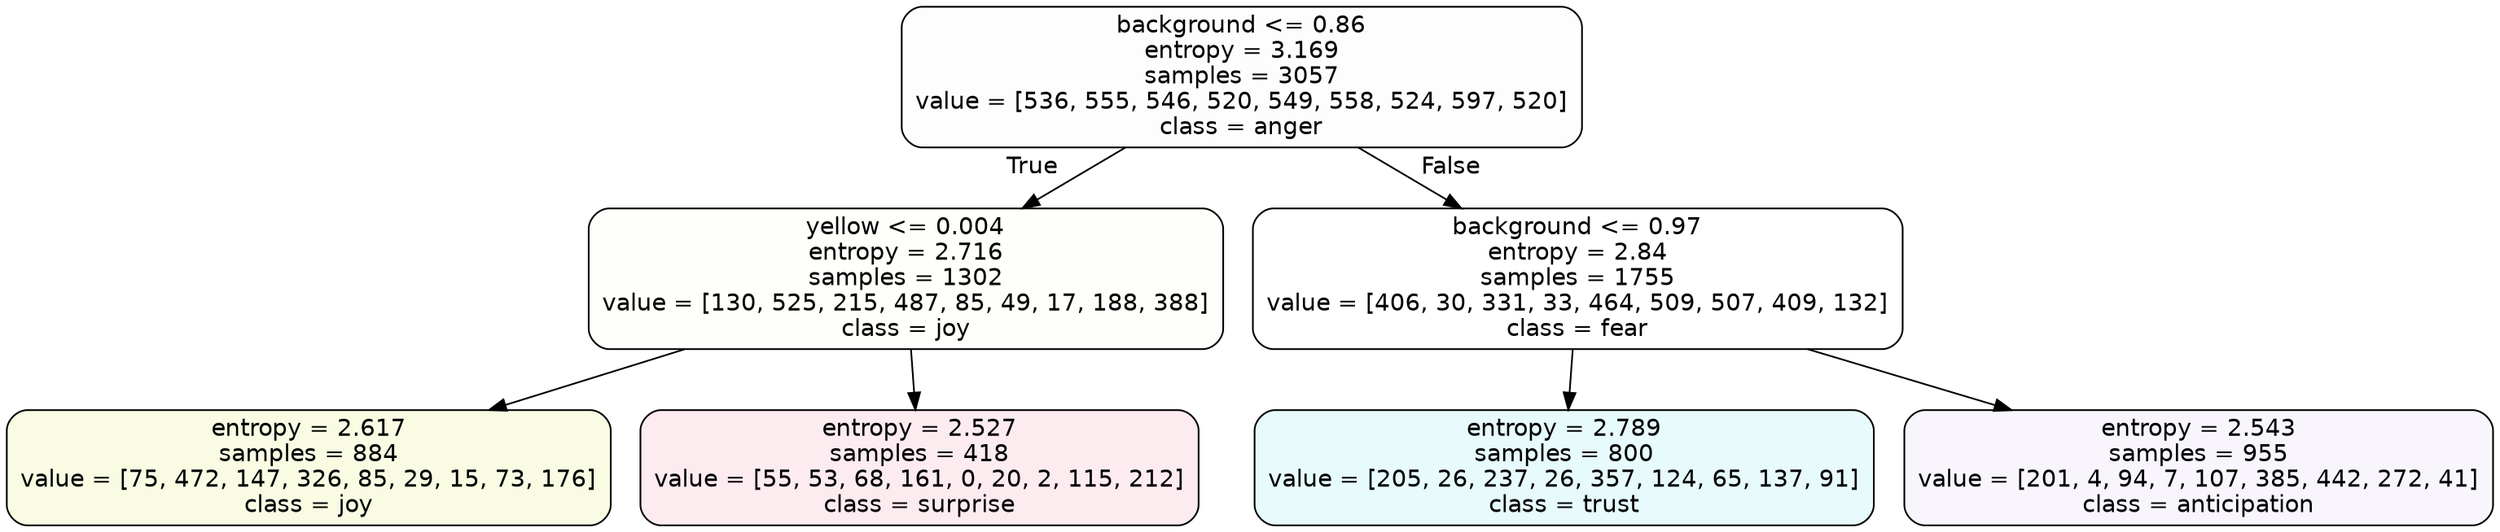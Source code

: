 digraph Tree {
node [shape=box, style="filled, rounded", color="black", fontname=helvetica] ;
edge [fontname=helvetica] ;
0 [label="background <= 0.86\nentropy = 3.169\nsamples = 3057\nvalue = [536, 555, 546, 520, 549, 558, 524, 597, 520]\nclass = anger", fillcolor="#e539d702"] ;
1 [label="yellow <= 0.004\nentropy = 2.716\nsamples = 1302\nvalue = [130, 525, 215, 487, 85, 49, 17, 188, 388]\nclass = joy", fillcolor="#d7e53906"] ;
0 -> 1 [labeldistance=2.5, labelangle=45, headlabel="True"] ;
2 [label="entropy = 2.617\nsamples = 884\nvalue = [75, 472, 147, 326, 85, 29, 15, 73, 176]\nclass = joy", fillcolor="#d7e53923"] ;
1 -> 2 ;
3 [label="entropy = 2.527\nsamples = 418\nvalue = [55, 53, 68, 161, 0, 20, 2, 115, 212]\nclass = surprise", fillcolor="#e5396419"] ;
1 -> 3 ;
4 [label="background <= 0.97\nentropy = 2.84\nsamples = 1755\nvalue = [406, 30, 331, 33, 464, 509, 507, 409, 132]\nclass = fear", fillcolor="#3964e500"] ;
0 -> 4 [labeldistance=2.5, labelangle=-45, headlabel="False"] ;
5 [label="entropy = 2.789\nsamples = 800\nvalue = [205, 26, 237, 26, 357, 124, 65, 137, 91]\nclass = trust", fillcolor="#39d7e51e"] ;
4 -> 5 ;
6 [label="entropy = 2.543\nsamples = 955\nvalue = [201, 4, 94, 7, 107, 385, 442, 272, 41]\nclass = anticipation", fillcolor="#8139e50c"] ;
4 -> 6 ;
}